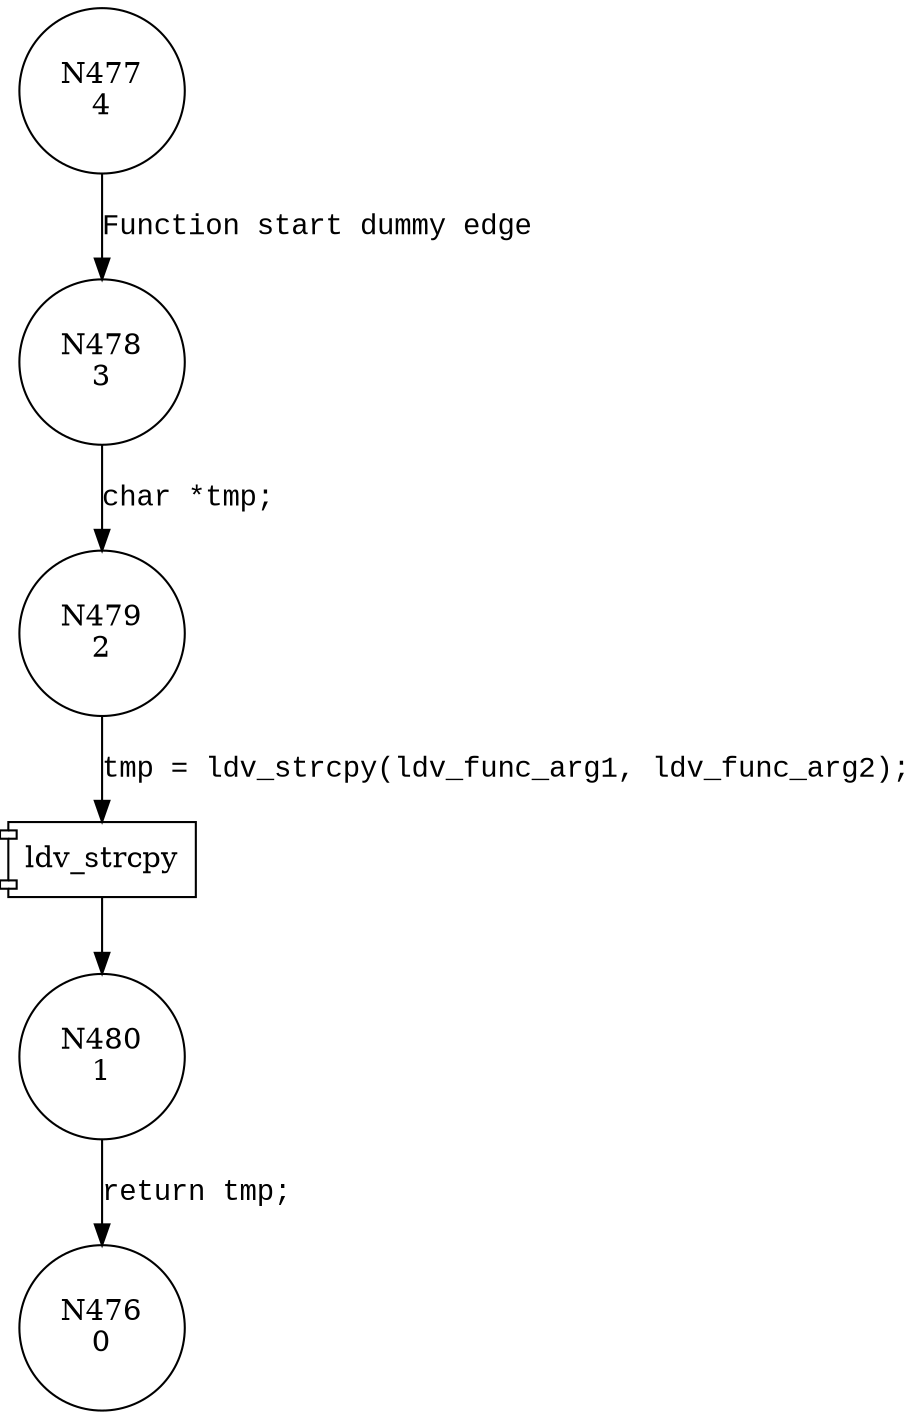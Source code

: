 digraph ldv_strcpy_9 {
477 [shape="circle" label="N477\n4"]
478 [shape="circle" label="N478\n3"]
479 [shape="circle" label="N479\n2"]
480 [shape="circle" label="N480\n1"]
476 [shape="circle" label="N476\n0"]
477 -> 478 [label="Function start dummy edge" fontname="Courier New"]
100043 [shape="component" label="ldv_strcpy"]
479 -> 100043 [label="tmp = ldv_strcpy(ldv_func_arg1, ldv_func_arg2);" fontname="Courier New"]
100043 -> 480 [label="" fontname="Courier New"]
478 -> 479 [label="char *tmp;" fontname="Courier New"]
480 -> 476 [label="return tmp;" fontname="Courier New"]
}